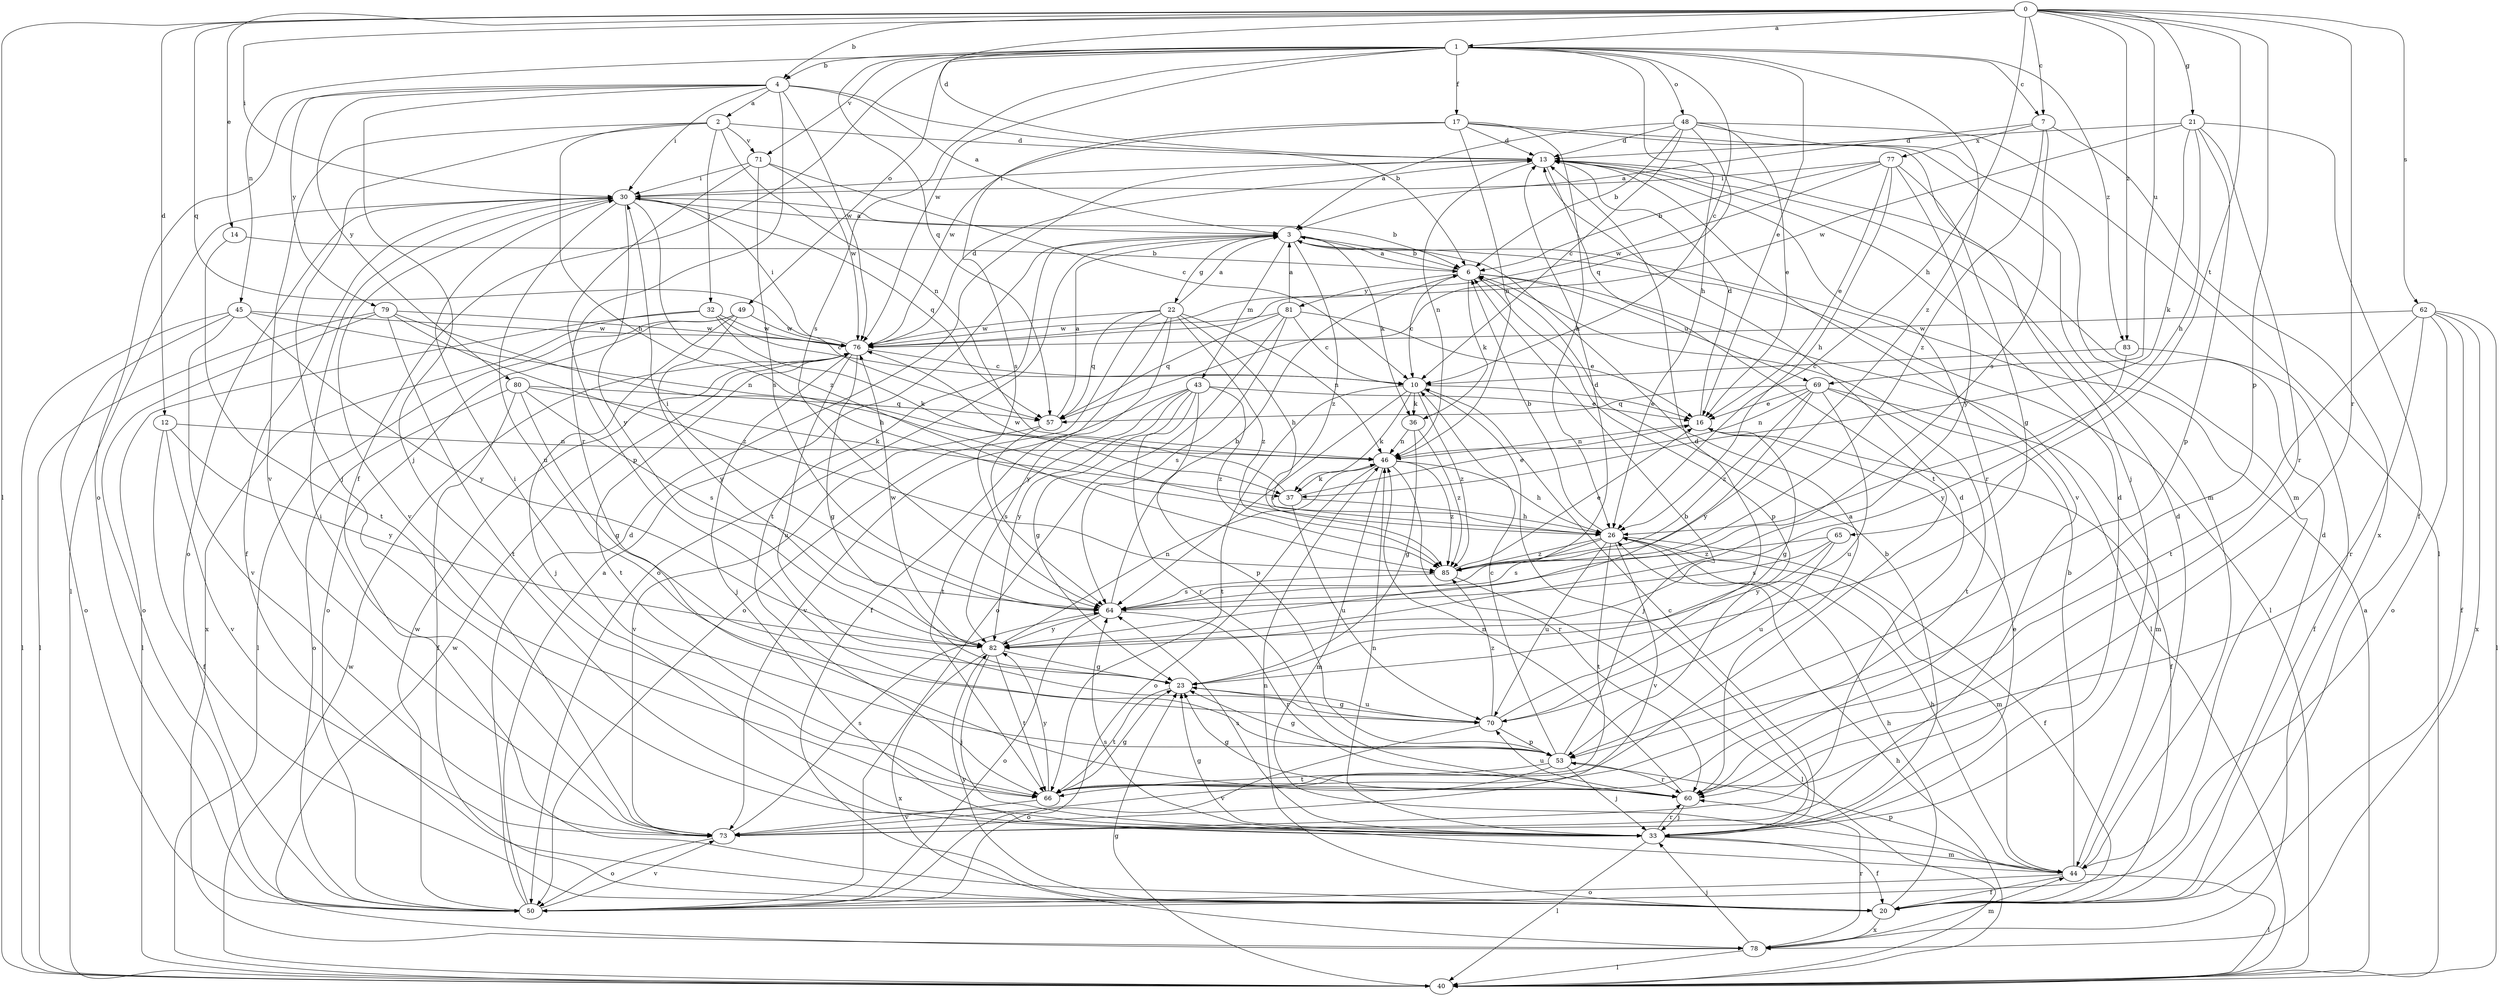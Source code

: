 strict digraph  {
0;
1;
2;
3;
4;
6;
7;
10;
12;
13;
14;
16;
17;
20;
21;
22;
23;
26;
30;
32;
33;
36;
37;
40;
43;
44;
45;
46;
48;
49;
50;
53;
57;
60;
62;
64;
65;
66;
69;
70;
71;
73;
76;
77;
78;
79;
80;
81;
82;
83;
85;
0 -> 1  [label=a];
0 -> 4  [label=b];
0 -> 7  [label=c];
0 -> 12  [label=d];
0 -> 13  [label=d];
0 -> 14  [label=e];
0 -> 21  [label=g];
0 -> 26  [label=h];
0 -> 30  [label=i];
0 -> 40  [label=l];
0 -> 53  [label=p];
0 -> 57  [label=q];
0 -> 60  [label=r];
0 -> 62  [label=s];
0 -> 65  [label=t];
0 -> 69  [label=u];
0 -> 83  [label=z];
1 -> 4  [label=b];
1 -> 7  [label=c];
1 -> 10  [label=c];
1 -> 16  [label=e];
1 -> 17  [label=f];
1 -> 20  [label=f];
1 -> 26  [label=h];
1 -> 45  [label=n];
1 -> 48  [label=o];
1 -> 49  [label=o];
1 -> 57  [label=q];
1 -> 64  [label=s];
1 -> 71  [label=v];
1 -> 76  [label=w];
1 -> 83  [label=z];
1 -> 85  [label=z];
2 -> 13  [label=d];
2 -> 26  [label=h];
2 -> 32  [label=j];
2 -> 33  [label=j];
2 -> 46  [label=n];
2 -> 71  [label=v];
2 -> 73  [label=v];
3 -> 6  [label=b];
3 -> 22  [label=g];
3 -> 36  [label=k];
3 -> 40  [label=l];
3 -> 43  [label=m];
3 -> 50  [label=o];
3 -> 66  [label=t];
3 -> 85  [label=z];
4 -> 2  [label=a];
4 -> 3  [label=a];
4 -> 6  [label=b];
4 -> 30  [label=i];
4 -> 33  [label=j];
4 -> 50  [label=o];
4 -> 60  [label=r];
4 -> 76  [label=w];
4 -> 79  [label=y];
4 -> 80  [label=y];
6 -> 3  [label=a];
6 -> 10  [label=c];
6 -> 36  [label=k];
6 -> 40  [label=l];
6 -> 53  [label=p];
6 -> 69  [label=u];
6 -> 81  [label=y];
7 -> 3  [label=a];
7 -> 64  [label=s];
7 -> 77  [label=x];
7 -> 78  [label=x];
7 -> 85  [label=z];
10 -> 16  [label=e];
10 -> 33  [label=j];
10 -> 36  [label=k];
10 -> 37  [label=k];
10 -> 64  [label=s];
10 -> 66  [label=t];
10 -> 85  [label=z];
12 -> 20  [label=f];
12 -> 46  [label=n];
12 -> 73  [label=v];
12 -> 82  [label=y];
13 -> 30  [label=i];
13 -> 46  [label=n];
13 -> 60  [label=r];
13 -> 66  [label=t];
13 -> 73  [label=v];
14 -> 6  [label=b];
14 -> 66  [label=t];
16 -> 13  [label=d];
16 -> 20  [label=f];
16 -> 23  [label=g];
16 -> 46  [label=n];
17 -> 13  [label=d];
17 -> 26  [label=h];
17 -> 33  [label=j];
17 -> 44  [label=m];
17 -> 46  [label=n];
17 -> 64  [label=s];
17 -> 76  [label=w];
20 -> 13  [label=d];
20 -> 26  [label=h];
20 -> 46  [label=n];
20 -> 78  [label=x];
20 -> 82  [label=y];
21 -> 13  [label=d];
21 -> 20  [label=f];
21 -> 26  [label=h];
21 -> 37  [label=k];
21 -> 53  [label=p];
21 -> 60  [label=r];
21 -> 76  [label=w];
22 -> 3  [label=a];
22 -> 20  [label=f];
22 -> 26  [label=h];
22 -> 46  [label=n];
22 -> 50  [label=o];
22 -> 57  [label=q];
22 -> 76  [label=w];
22 -> 82  [label=y];
22 -> 85  [label=z];
23 -> 66  [label=t];
23 -> 70  [label=u];
26 -> 6  [label=b];
26 -> 20  [label=f];
26 -> 44  [label=m];
26 -> 64  [label=s];
26 -> 66  [label=t];
26 -> 70  [label=u];
26 -> 73  [label=v];
26 -> 85  [label=z];
30 -> 3  [label=a];
30 -> 6  [label=b];
30 -> 20  [label=f];
30 -> 40  [label=l];
30 -> 50  [label=o];
30 -> 57  [label=q];
30 -> 70  [label=u];
30 -> 73  [label=v];
30 -> 82  [label=y];
30 -> 85  [label=z];
32 -> 10  [label=c];
32 -> 37  [label=k];
32 -> 40  [label=l];
32 -> 76  [label=w];
32 -> 78  [label=x];
33 -> 6  [label=b];
33 -> 10  [label=c];
33 -> 13  [label=d];
33 -> 20  [label=f];
33 -> 23  [label=g];
33 -> 40  [label=l];
33 -> 44  [label=m];
33 -> 46  [label=n];
33 -> 60  [label=r];
33 -> 64  [label=s];
36 -> 23  [label=g];
36 -> 46  [label=n];
36 -> 85  [label=z];
37 -> 16  [label=e];
37 -> 26  [label=h];
37 -> 70  [label=u];
37 -> 76  [label=w];
40 -> 3  [label=a];
40 -> 23  [label=g];
40 -> 26  [label=h];
40 -> 76  [label=w];
43 -> 16  [label=e];
43 -> 23  [label=g];
43 -> 53  [label=p];
43 -> 60  [label=r];
43 -> 66  [label=t];
43 -> 73  [label=v];
43 -> 82  [label=y];
43 -> 85  [label=z];
44 -> 6  [label=b];
44 -> 13  [label=d];
44 -> 20  [label=f];
44 -> 26  [label=h];
44 -> 40  [label=l];
44 -> 50  [label=o];
44 -> 53  [label=p];
44 -> 64  [label=s];
45 -> 40  [label=l];
45 -> 46  [label=n];
45 -> 50  [label=o];
45 -> 73  [label=v];
45 -> 76  [label=w];
45 -> 82  [label=y];
46 -> 26  [label=h];
46 -> 37  [label=k];
46 -> 44  [label=m];
46 -> 50  [label=o];
46 -> 60  [label=r];
46 -> 85  [label=z];
48 -> 3  [label=a];
48 -> 6  [label=b];
48 -> 10  [label=c];
48 -> 13  [label=d];
48 -> 16  [label=e];
48 -> 40  [label=l];
48 -> 44  [label=m];
48 -> 57  [label=q];
49 -> 33  [label=j];
49 -> 40  [label=l];
49 -> 50  [label=o];
49 -> 76  [label=w];
49 -> 82  [label=y];
50 -> 3  [label=a];
50 -> 13  [label=d];
50 -> 73  [label=v];
50 -> 76  [label=w];
53 -> 6  [label=b];
53 -> 10  [label=c];
53 -> 23  [label=g];
53 -> 30  [label=i];
53 -> 33  [label=j];
53 -> 60  [label=r];
53 -> 66  [label=t];
53 -> 73  [label=v];
57 -> 3  [label=a];
57 -> 64  [label=s];
57 -> 73  [label=v];
60 -> 3  [label=a];
60 -> 23  [label=g];
60 -> 33  [label=j];
60 -> 46  [label=n];
60 -> 70  [label=u];
62 -> 20  [label=f];
62 -> 40  [label=l];
62 -> 50  [label=o];
62 -> 60  [label=r];
62 -> 66  [label=t];
62 -> 76  [label=w];
62 -> 78  [label=x];
64 -> 6  [label=b];
64 -> 13  [label=d];
64 -> 30  [label=i];
64 -> 50  [label=o];
64 -> 60  [label=r];
64 -> 82  [label=y];
65 -> 64  [label=s];
65 -> 70  [label=u];
65 -> 82  [label=y];
65 -> 85  [label=z];
66 -> 23  [label=g];
66 -> 73  [label=v];
66 -> 82  [label=y];
69 -> 16  [label=e];
69 -> 44  [label=m];
69 -> 46  [label=n];
69 -> 57  [label=q];
69 -> 66  [label=t];
69 -> 70  [label=u];
69 -> 82  [label=y];
69 -> 85  [label=z];
70 -> 13  [label=d];
70 -> 23  [label=g];
70 -> 50  [label=o];
70 -> 53  [label=p];
70 -> 85  [label=z];
71 -> 10  [label=c];
71 -> 30  [label=i];
71 -> 53  [label=p];
71 -> 64  [label=s];
71 -> 76  [label=w];
73 -> 13  [label=d];
73 -> 16  [label=e];
73 -> 30  [label=i];
73 -> 50  [label=o];
73 -> 64  [label=s];
76 -> 10  [label=c];
76 -> 13  [label=d];
76 -> 23  [label=g];
76 -> 30  [label=i];
76 -> 33  [label=j];
76 -> 66  [label=t];
76 -> 70  [label=u];
77 -> 6  [label=b];
77 -> 16  [label=e];
77 -> 23  [label=g];
77 -> 26  [label=h];
77 -> 30  [label=i];
77 -> 76  [label=w];
77 -> 82  [label=y];
78 -> 33  [label=j];
78 -> 40  [label=l];
78 -> 44  [label=m];
78 -> 60  [label=r];
78 -> 76  [label=w];
79 -> 26  [label=h];
79 -> 40  [label=l];
79 -> 50  [label=o];
79 -> 66  [label=t];
79 -> 76  [label=w];
79 -> 85  [label=z];
80 -> 20  [label=f];
80 -> 23  [label=g];
80 -> 37  [label=k];
80 -> 50  [label=o];
80 -> 57  [label=q];
80 -> 64  [label=s];
81 -> 3  [label=a];
81 -> 10  [label=c];
81 -> 16  [label=e];
81 -> 50  [label=o];
81 -> 57  [label=q];
81 -> 64  [label=s];
81 -> 76  [label=w];
82 -> 23  [label=g];
82 -> 33  [label=j];
82 -> 46  [label=n];
82 -> 66  [label=t];
82 -> 76  [label=w];
82 -> 78  [label=x];
83 -> 10  [label=c];
83 -> 20  [label=f];
83 -> 82  [label=y];
85 -> 16  [label=e];
85 -> 40  [label=l];
85 -> 64  [label=s];
}
